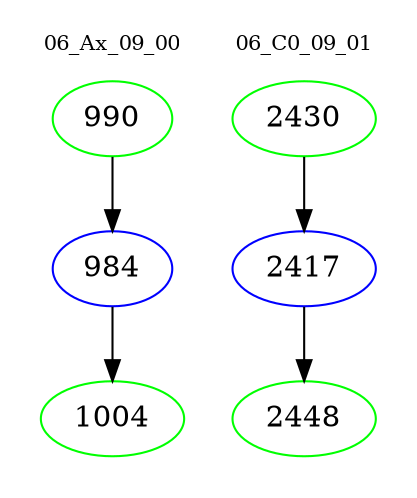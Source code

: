 digraph{
subgraph cluster_0 {
color = white
label = "06_Ax_09_00";
fontsize=10;
T0_990 [label="990", color="green"]
T0_990 -> T0_984 [color="black"]
T0_984 [label="984", color="blue"]
T0_984 -> T0_1004 [color="black"]
T0_1004 [label="1004", color="green"]
}
subgraph cluster_1 {
color = white
label = "06_C0_09_01";
fontsize=10;
T1_2430 [label="2430", color="green"]
T1_2430 -> T1_2417 [color="black"]
T1_2417 [label="2417", color="blue"]
T1_2417 -> T1_2448 [color="black"]
T1_2448 [label="2448", color="green"]
}
}
